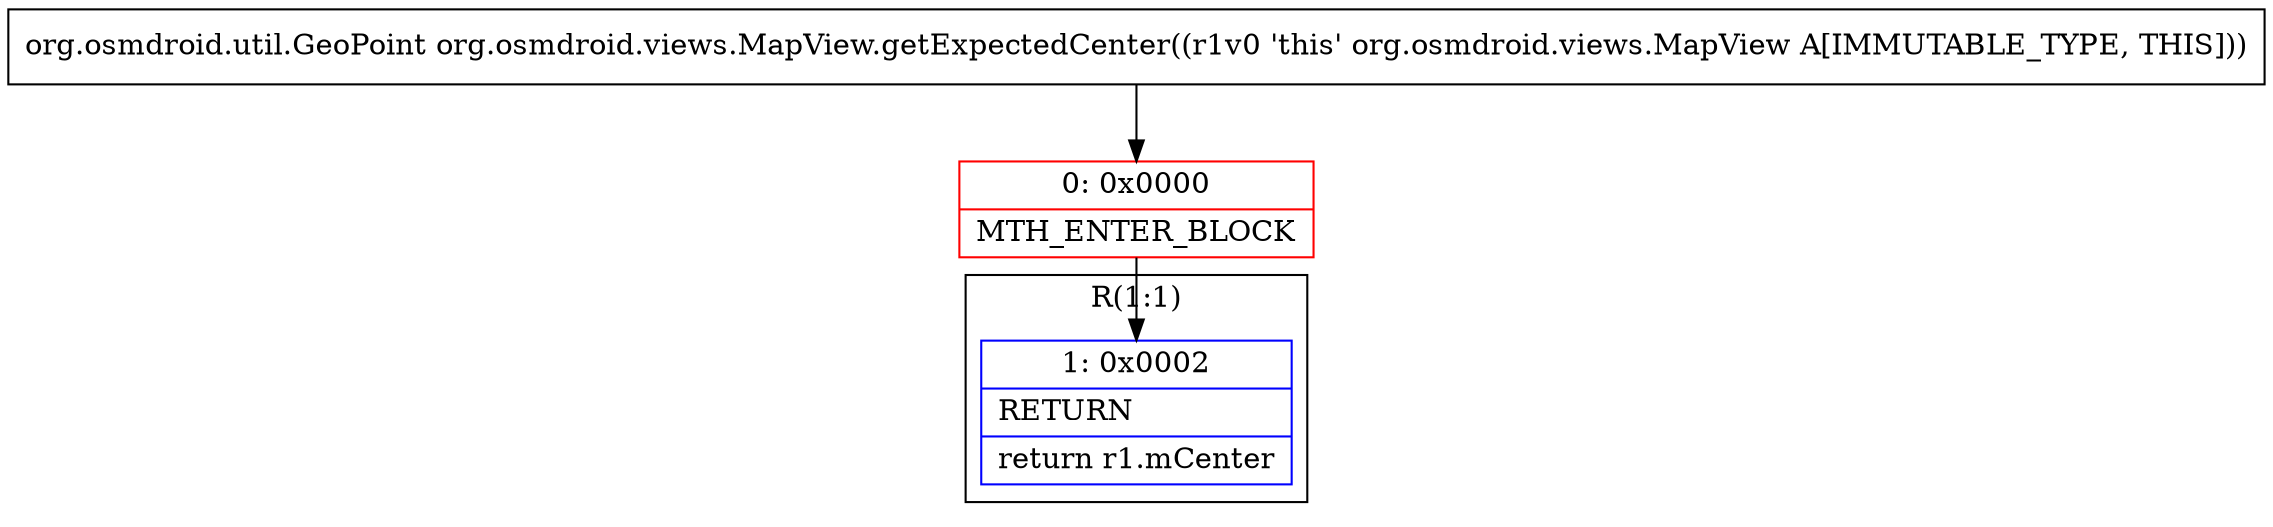 digraph "CFG fororg.osmdroid.views.MapView.getExpectedCenter()Lorg\/osmdroid\/util\/GeoPoint;" {
subgraph cluster_Region_1905342746 {
label = "R(1:1)";
node [shape=record,color=blue];
Node_1 [shape=record,label="{1\:\ 0x0002|RETURN\l|return r1.mCenter\l}"];
}
Node_0 [shape=record,color=red,label="{0\:\ 0x0000|MTH_ENTER_BLOCK\l}"];
MethodNode[shape=record,label="{org.osmdroid.util.GeoPoint org.osmdroid.views.MapView.getExpectedCenter((r1v0 'this' org.osmdroid.views.MapView A[IMMUTABLE_TYPE, THIS])) }"];
MethodNode -> Node_0;
Node_0 -> Node_1;
}

